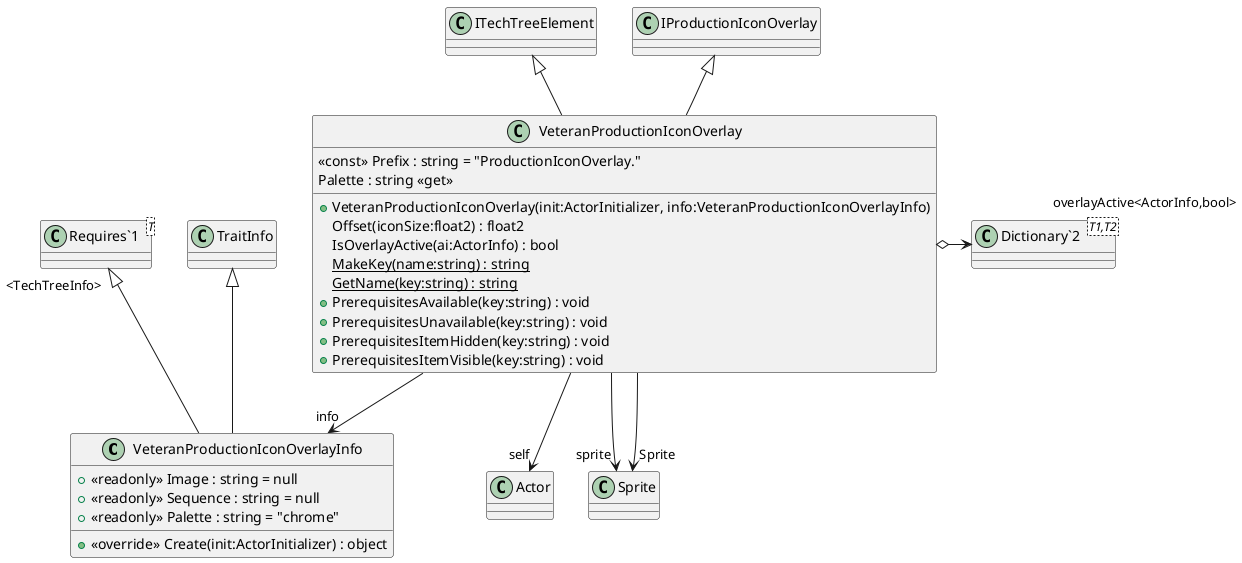@startuml
class VeteranProductionIconOverlayInfo {
    + <<readonly>> Image : string = null
    + <<readonly>> Sequence : string = null
    + <<readonly>> Palette : string = "chrome"
    + <<override>> Create(init:ActorInitializer) : object
}
class VeteranProductionIconOverlay {
    <<const>> Prefix : string = "ProductionIconOverlay."
    + VeteranProductionIconOverlay(init:ActorInitializer, info:VeteranProductionIconOverlayInfo)
    Palette : string <<get>>
    Offset(iconSize:float2) : float2
    IsOverlayActive(ai:ActorInfo) : bool
    {static} MakeKey(name:string) : string
    {static} GetName(key:string) : string
    + PrerequisitesAvailable(key:string) : void
    + PrerequisitesUnavailable(key:string) : void
    + PrerequisitesItemHidden(key:string) : void
    + PrerequisitesItemVisible(key:string) : void
}
class "Requires`1"<T> {
}
class "Dictionary`2"<T1,T2> {
}
TraitInfo <|-- VeteranProductionIconOverlayInfo
"Requires`1" "<TechTreeInfo>" <|-- VeteranProductionIconOverlayInfo
ITechTreeElement <|-- VeteranProductionIconOverlay
IProductionIconOverlay <|-- VeteranProductionIconOverlay
VeteranProductionIconOverlay --> "self" Actor
VeteranProductionIconOverlay --> "sprite" Sprite
VeteranProductionIconOverlay --> "info" VeteranProductionIconOverlayInfo
VeteranProductionIconOverlay o-> "overlayActive<ActorInfo,bool>" "Dictionary`2"
VeteranProductionIconOverlay --> "Sprite" Sprite
@enduml
